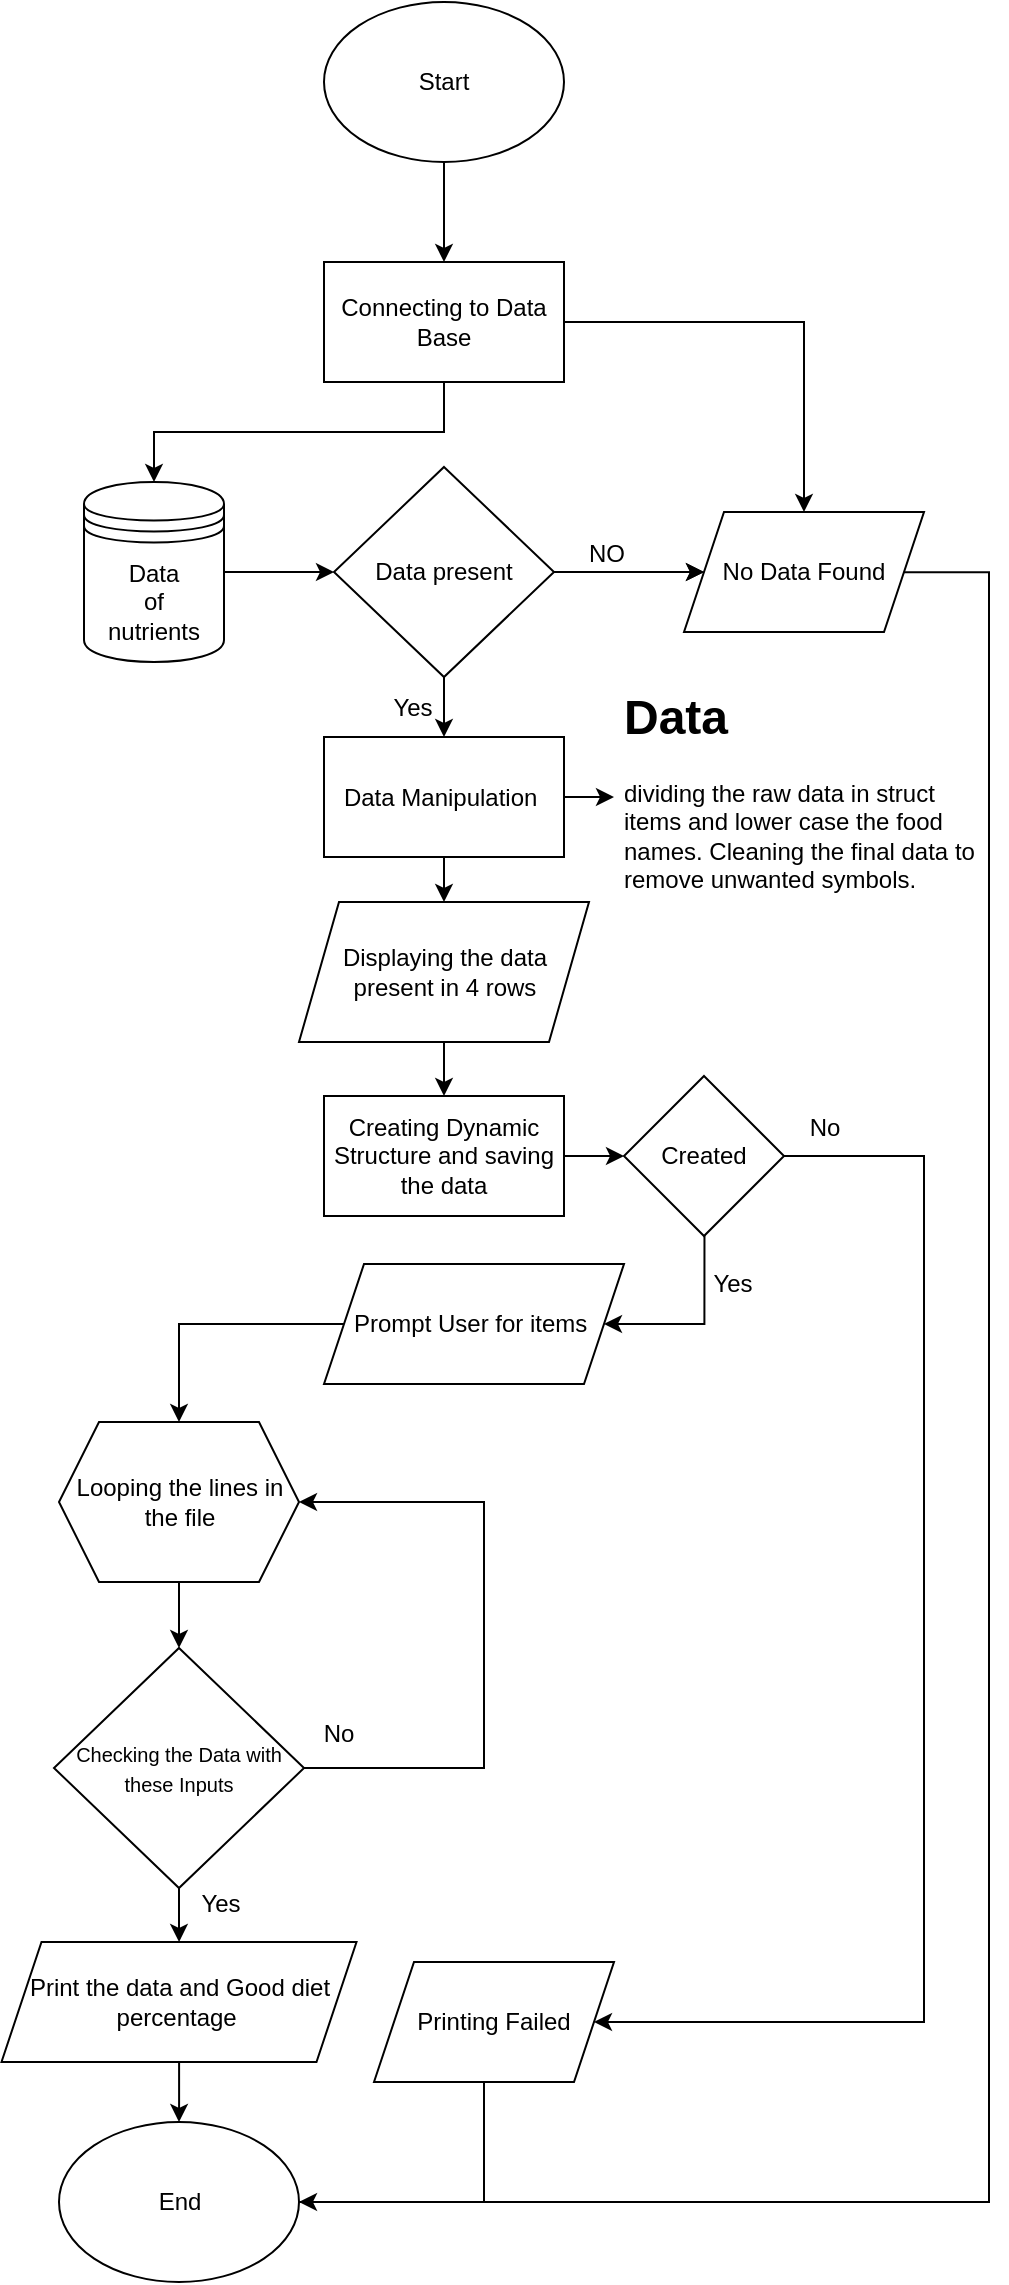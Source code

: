 <mxfile version="22.1.3" type="device">
  <diagram id="C5RBs43oDa-KdzZeNtuy" name="Page-1">
    <mxGraphModel dx="1200" dy="688" grid="1" gridSize="10" guides="1" tooltips="1" connect="1" arrows="1" fold="1" page="1" pageScale="1" pageWidth="827" pageHeight="1169" math="0" shadow="0">
      <root>
        <mxCell id="WIyWlLk6GJQsqaUBKTNV-0" />
        <mxCell id="WIyWlLk6GJQsqaUBKTNV-1" parent="WIyWlLk6GJQsqaUBKTNV-0" />
        <mxCell id="tDZ-pjSE96p1XbvlsOvi-8" style="edgeStyle=orthogonalEdgeStyle;rounded=0;orthogonalLoop=1;jettySize=auto;html=1;exitX=0.5;exitY=1;exitDx=0;exitDy=0;" parent="WIyWlLk6GJQsqaUBKTNV-1" source="tDZ-pjSE96p1XbvlsOvi-1" target="tDZ-pjSE96p1XbvlsOvi-2" edge="1">
          <mxGeometry relative="1" as="geometry" />
        </mxCell>
        <mxCell id="tDZ-pjSE96p1XbvlsOvi-1" value="Start" style="ellipse;whiteSpace=wrap;html=1;" parent="WIyWlLk6GJQsqaUBKTNV-1" vertex="1">
          <mxGeometry x="330" y="10" width="120" height="80" as="geometry" />
        </mxCell>
        <mxCell id="tDZ-pjSE96p1XbvlsOvi-9" style="edgeStyle=orthogonalEdgeStyle;rounded=0;orthogonalLoop=1;jettySize=auto;html=1;exitX=0.5;exitY=1;exitDx=0;exitDy=0;" parent="WIyWlLk6GJQsqaUBKTNV-1" source="tDZ-pjSE96p1XbvlsOvi-2" target="tDZ-pjSE96p1XbvlsOvi-3" edge="1">
          <mxGeometry relative="1" as="geometry" />
        </mxCell>
        <mxCell id="tDZ-pjSE96p1XbvlsOvi-26" style="edgeStyle=orthogonalEdgeStyle;rounded=0;orthogonalLoop=1;jettySize=auto;html=1;entryX=0.5;entryY=0;entryDx=0;entryDy=0;" parent="WIyWlLk6GJQsqaUBKTNV-1" source="tDZ-pjSE96p1XbvlsOvi-2" target="tDZ-pjSE96p1XbvlsOvi-14" edge="1">
          <mxGeometry relative="1" as="geometry" />
        </mxCell>
        <mxCell id="tDZ-pjSE96p1XbvlsOvi-2" value="Connecting to Data Base" style="rounded=0;whiteSpace=wrap;html=1;" parent="WIyWlLk6GJQsqaUBKTNV-1" vertex="1">
          <mxGeometry x="330" y="140" width="120" height="60" as="geometry" />
        </mxCell>
        <mxCell id="tDZ-pjSE96p1XbvlsOvi-11" style="edgeStyle=orthogonalEdgeStyle;rounded=0;orthogonalLoop=1;jettySize=auto;html=1;entryX=0;entryY=0.5;entryDx=0;entryDy=0;" parent="WIyWlLk6GJQsqaUBKTNV-1" source="tDZ-pjSE96p1XbvlsOvi-3" target="tDZ-pjSE96p1XbvlsOvi-6" edge="1">
          <mxGeometry relative="1" as="geometry" />
        </mxCell>
        <mxCell id="tDZ-pjSE96p1XbvlsOvi-3" value="Data&lt;br&gt;of&lt;br&gt;nutrients" style="shape=datastore;whiteSpace=wrap;html=1;" parent="WIyWlLk6GJQsqaUBKTNV-1" vertex="1">
          <mxGeometry x="210" y="250" width="70" height="90" as="geometry" />
        </mxCell>
        <mxCell id="tDZ-pjSE96p1XbvlsOvi-12" style="edgeStyle=orthogonalEdgeStyle;rounded=0;orthogonalLoop=1;jettySize=auto;html=1;" parent="WIyWlLk6GJQsqaUBKTNV-1" source="tDZ-pjSE96p1XbvlsOvi-6" target="tDZ-pjSE96p1XbvlsOvi-28" edge="1">
          <mxGeometry relative="1" as="geometry">
            <mxPoint x="390" y="420" as="targetPoint" />
          </mxGeometry>
        </mxCell>
        <mxCell id="tDZ-pjSE96p1XbvlsOvi-13" style="edgeStyle=orthogonalEdgeStyle;rounded=0;orthogonalLoop=1;jettySize=auto;html=1;" parent="WIyWlLk6GJQsqaUBKTNV-1" source="tDZ-pjSE96p1XbvlsOvi-6" edge="1">
          <mxGeometry relative="1" as="geometry">
            <mxPoint x="520" y="295.0" as="targetPoint" />
          </mxGeometry>
        </mxCell>
        <mxCell id="tDZ-pjSE96p1XbvlsOvi-23" value="" style="edgeStyle=orthogonalEdgeStyle;rounded=0;orthogonalLoop=1;jettySize=auto;html=1;" parent="WIyWlLk6GJQsqaUBKTNV-1" source="tDZ-pjSE96p1XbvlsOvi-6" target="tDZ-pjSE96p1XbvlsOvi-14" edge="1">
          <mxGeometry relative="1" as="geometry" />
        </mxCell>
        <mxCell id="tDZ-pjSE96p1XbvlsOvi-6" value="Data present" style="rhombus;whiteSpace=wrap;html=1;" parent="WIyWlLk6GJQsqaUBKTNV-1" vertex="1">
          <mxGeometry x="335" y="242.5" width="110" height="105" as="geometry" />
        </mxCell>
        <mxCell id="tDZ-pjSE96p1XbvlsOvi-27" style="edgeStyle=orthogonalEdgeStyle;rounded=0;orthogonalLoop=1;jettySize=auto;html=1;entryX=1;entryY=0.5;entryDx=0;entryDy=0;" parent="WIyWlLk6GJQsqaUBKTNV-1" edge="1">
          <mxGeometry relative="1" as="geometry">
            <Array as="points">
              <mxPoint x="662.5" y="295" />
              <mxPoint x="662.5" y="1110" />
            </Array>
            <mxPoint x="572.47" y="295.091" as="sourcePoint" />
            <mxPoint x="270.0" y="1110" as="targetPoint" />
          </mxGeometry>
        </mxCell>
        <mxCell id="tDZ-pjSE96p1XbvlsOvi-14" value="No Data Found" style="shape=parallelogram;perimeter=parallelogramPerimeter;whiteSpace=wrap;html=1;fixedSize=1;" parent="WIyWlLk6GJQsqaUBKTNV-1" vertex="1">
          <mxGeometry x="510" y="265" width="120" height="60" as="geometry" />
        </mxCell>
        <mxCell id="tDZ-pjSE96p1XbvlsOvi-15" value="End" style="ellipse;whiteSpace=wrap;html=1;" parent="WIyWlLk6GJQsqaUBKTNV-1" vertex="1">
          <mxGeometry x="197.5" y="1070" width="120" height="80" as="geometry" />
        </mxCell>
        <mxCell id="tDZ-pjSE96p1XbvlsOvi-20" value="Displaying the data present in 4 rows" style="shape=parallelogram;perimeter=parallelogramPerimeter;whiteSpace=wrap;html=1;fixedSize=1;" parent="WIyWlLk6GJQsqaUBKTNV-1" vertex="1">
          <mxGeometry x="317.5" y="460" width="145" height="70" as="geometry" />
        </mxCell>
        <mxCell id="tDZ-pjSE96p1XbvlsOvi-24" value="NO" style="text;html=1;align=center;verticalAlign=middle;resizable=0;points=[];autosize=1;strokeColor=none;fillColor=none;" parent="WIyWlLk6GJQsqaUBKTNV-1" vertex="1">
          <mxGeometry x="451" y="271" width="40" height="30" as="geometry" />
        </mxCell>
        <mxCell id="tDZ-pjSE96p1XbvlsOvi-25" value="Yes" style="text;html=1;align=center;verticalAlign=middle;resizable=0;points=[];autosize=1;strokeColor=none;fillColor=none;" parent="WIyWlLk6GJQsqaUBKTNV-1" vertex="1">
          <mxGeometry x="354" y="347.5" width="40" height="30" as="geometry" />
        </mxCell>
        <mxCell id="tDZ-pjSE96p1XbvlsOvi-29" style="edgeStyle=orthogonalEdgeStyle;rounded=0;orthogonalLoop=1;jettySize=auto;html=1;" parent="WIyWlLk6GJQsqaUBKTNV-1" source="tDZ-pjSE96p1XbvlsOvi-28" target="tDZ-pjSE96p1XbvlsOvi-20" edge="1">
          <mxGeometry relative="1" as="geometry" />
        </mxCell>
        <mxCell id="tDZ-pjSE96p1XbvlsOvi-31" style="edgeStyle=orthogonalEdgeStyle;rounded=0;orthogonalLoop=1;jettySize=auto;html=1;" parent="WIyWlLk6GJQsqaUBKTNV-1" source="tDZ-pjSE96p1XbvlsOvi-28" target="tDZ-pjSE96p1XbvlsOvi-30" edge="1">
          <mxGeometry relative="1" as="geometry" />
        </mxCell>
        <mxCell id="tDZ-pjSE96p1XbvlsOvi-28" value="Data Manipulation&amp;nbsp;" style="rounded=0;whiteSpace=wrap;html=1;" parent="WIyWlLk6GJQsqaUBKTNV-1" vertex="1">
          <mxGeometry x="330" y="377.5" width="120" height="60" as="geometry" />
        </mxCell>
        <mxCell id="tDZ-pjSE96p1XbvlsOvi-30" value="&lt;h1&gt;Data&lt;/h1&gt;&lt;div&gt;dividing the raw data in struct items and lower case the food names. Cleaning the final data to remove unwanted symbols.&lt;/div&gt;" style="text;html=1;strokeColor=none;fillColor=none;spacing=5;spacingTop=-20;whiteSpace=wrap;overflow=hidden;rounded=0;" parent="WIyWlLk6GJQsqaUBKTNV-1" vertex="1">
          <mxGeometry x="475" y="347.5" width="190" height="120" as="geometry" />
        </mxCell>
        <mxCell id="cUkEmSrgfUB7hD1kEosT-25" style="edgeStyle=orthogonalEdgeStyle;rounded=0;orthogonalLoop=1;jettySize=auto;html=1;" edge="1" parent="WIyWlLk6GJQsqaUBKTNV-1" source="cUkEmSrgfUB7hD1kEosT-3" target="cUkEmSrgfUB7hD1kEosT-24">
          <mxGeometry relative="1" as="geometry" />
        </mxCell>
        <mxCell id="cUkEmSrgfUB7hD1kEosT-3" value="Prompt User for items&amp;nbsp;" style="shape=parallelogram;perimeter=parallelogramPerimeter;whiteSpace=wrap;html=1;fixedSize=1;" vertex="1" parent="WIyWlLk6GJQsqaUBKTNV-1">
          <mxGeometry x="330" y="641" width="150" height="60" as="geometry" />
        </mxCell>
        <mxCell id="cUkEmSrgfUB7hD1kEosT-6" style="edgeStyle=orthogonalEdgeStyle;rounded=0;orthogonalLoop=1;jettySize=auto;html=1;entryX=0.5;entryY=0;entryDx=0;entryDy=0;" edge="1" parent="WIyWlLk6GJQsqaUBKTNV-1" source="tDZ-pjSE96p1XbvlsOvi-20" target="cUkEmSrgfUB7hD1kEosT-10">
          <mxGeometry relative="1" as="geometry" />
        </mxCell>
        <mxCell id="cUkEmSrgfUB7hD1kEosT-29" style="edgeStyle=orthogonalEdgeStyle;rounded=0;orthogonalLoop=1;jettySize=auto;html=1;entryX=0;entryY=0.5;entryDx=0;entryDy=0;" edge="1" parent="WIyWlLk6GJQsqaUBKTNV-1" source="cUkEmSrgfUB7hD1kEosT-10" target="cUkEmSrgfUB7hD1kEosT-30">
          <mxGeometry relative="1" as="geometry">
            <mxPoint x="480" y="587" as="targetPoint" />
          </mxGeometry>
        </mxCell>
        <mxCell id="cUkEmSrgfUB7hD1kEosT-10" value="Creating Dynamic Structure and saving the data" style="rounded=0;whiteSpace=wrap;html=1;" vertex="1" parent="WIyWlLk6GJQsqaUBKTNV-1">
          <mxGeometry x="330" y="557" width="120" height="60" as="geometry" />
        </mxCell>
        <mxCell id="cUkEmSrgfUB7hD1kEosT-17" style="edgeStyle=orthogonalEdgeStyle;rounded=0;orthogonalLoop=1;jettySize=auto;html=1;exitX=0.5;exitY=1;exitDx=0;exitDy=0;" edge="1" parent="WIyWlLk6GJQsqaUBKTNV-1" source="cUkEmSrgfUB7hD1kEosT-12" target="cUkEmSrgfUB7hD1kEosT-16">
          <mxGeometry relative="1" as="geometry" />
        </mxCell>
        <mxCell id="cUkEmSrgfUB7hD1kEosT-27" style="edgeStyle=orthogonalEdgeStyle;rounded=0;orthogonalLoop=1;jettySize=auto;html=1;entryX=1;entryY=0.5;entryDx=0;entryDy=0;" edge="1" parent="WIyWlLk6GJQsqaUBKTNV-1" source="cUkEmSrgfUB7hD1kEosT-12" target="cUkEmSrgfUB7hD1kEosT-24">
          <mxGeometry relative="1" as="geometry">
            <mxPoint x="420" y="740" as="targetPoint" />
            <Array as="points">
              <mxPoint x="410" y="893" />
              <mxPoint x="410" y="760" />
            </Array>
          </mxGeometry>
        </mxCell>
        <mxCell id="cUkEmSrgfUB7hD1kEosT-12" value="&lt;font style=&quot;font-size: 10px;&quot;&gt;Checking the Data with these Inputs&lt;/font&gt;" style="rhombus;whiteSpace=wrap;html=1;" vertex="1" parent="WIyWlLk6GJQsqaUBKTNV-1">
          <mxGeometry x="195" y="833" width="125" height="120" as="geometry" />
        </mxCell>
        <mxCell id="cUkEmSrgfUB7hD1kEosT-21" style="edgeStyle=orthogonalEdgeStyle;rounded=0;orthogonalLoop=1;jettySize=auto;html=1;entryX=0.5;entryY=0;entryDx=0;entryDy=0;" edge="1" parent="WIyWlLk6GJQsqaUBKTNV-1" source="cUkEmSrgfUB7hD1kEosT-16" target="tDZ-pjSE96p1XbvlsOvi-15">
          <mxGeometry relative="1" as="geometry" />
        </mxCell>
        <mxCell id="cUkEmSrgfUB7hD1kEosT-16" value="Print the data and Good diet percentage&amp;nbsp;" style="shape=parallelogram;perimeter=parallelogramPerimeter;whiteSpace=wrap;html=1;fixedSize=1;" vertex="1" parent="WIyWlLk6GJQsqaUBKTNV-1">
          <mxGeometry x="168.75" y="980" width="177.5" height="60" as="geometry" />
        </mxCell>
        <mxCell id="cUkEmSrgfUB7hD1kEosT-18" value="Yes" style="text;html=1;align=center;verticalAlign=middle;resizable=0;points=[];autosize=1;strokeColor=none;fillColor=none;" vertex="1" parent="WIyWlLk6GJQsqaUBKTNV-1">
          <mxGeometry x="258" y="946" width="40" height="30" as="geometry" />
        </mxCell>
        <mxCell id="cUkEmSrgfUB7hD1kEosT-26" style="edgeStyle=orthogonalEdgeStyle;rounded=0;orthogonalLoop=1;jettySize=auto;html=1;" edge="1" parent="WIyWlLk6GJQsqaUBKTNV-1" source="cUkEmSrgfUB7hD1kEosT-24" target="cUkEmSrgfUB7hD1kEosT-12">
          <mxGeometry relative="1" as="geometry" />
        </mxCell>
        <mxCell id="cUkEmSrgfUB7hD1kEosT-24" value="Looping the lines in the file" style="shape=hexagon;perimeter=hexagonPerimeter2;whiteSpace=wrap;html=1;fixedSize=1;" vertex="1" parent="WIyWlLk6GJQsqaUBKTNV-1">
          <mxGeometry x="197.5" y="720" width="120" height="80" as="geometry" />
        </mxCell>
        <mxCell id="cUkEmSrgfUB7hD1kEosT-28" value="No" style="text;html=1;align=center;verticalAlign=middle;resizable=0;points=[];autosize=1;strokeColor=none;fillColor=none;" vertex="1" parent="WIyWlLk6GJQsqaUBKTNV-1">
          <mxGeometry x="317" y="861" width="40" height="30" as="geometry" />
        </mxCell>
        <mxCell id="cUkEmSrgfUB7hD1kEosT-32" style="edgeStyle=orthogonalEdgeStyle;rounded=0;orthogonalLoop=1;jettySize=auto;html=1;entryX=1;entryY=0.5;entryDx=0;entryDy=0;exitX=0.503;exitY=0.98;exitDx=0;exitDy=0;exitPerimeter=0;" edge="1" parent="WIyWlLk6GJQsqaUBKTNV-1" source="cUkEmSrgfUB7hD1kEosT-30" target="cUkEmSrgfUB7hD1kEosT-3">
          <mxGeometry relative="1" as="geometry">
            <Array as="points">
              <mxPoint x="520" y="671" />
            </Array>
          </mxGeometry>
        </mxCell>
        <mxCell id="cUkEmSrgfUB7hD1kEosT-34" style="edgeStyle=orthogonalEdgeStyle;rounded=0;orthogonalLoop=1;jettySize=auto;html=1;entryX=1;entryY=0.5;entryDx=0;entryDy=0;" edge="1" parent="WIyWlLk6GJQsqaUBKTNV-1" source="cUkEmSrgfUB7hD1kEosT-30" target="cUkEmSrgfUB7hD1kEosT-35">
          <mxGeometry relative="1" as="geometry">
            <mxPoint x="630" y="1030" as="targetPoint" />
            <Array as="points">
              <mxPoint x="630" y="587" />
              <mxPoint x="630" y="1020" />
            </Array>
          </mxGeometry>
        </mxCell>
        <mxCell id="cUkEmSrgfUB7hD1kEosT-30" value="Created" style="rhombus;whiteSpace=wrap;html=1;" vertex="1" parent="WIyWlLk6GJQsqaUBKTNV-1">
          <mxGeometry x="480" y="547" width="80" height="80" as="geometry" />
        </mxCell>
        <mxCell id="cUkEmSrgfUB7hD1kEosT-33" value="Yes" style="text;html=1;align=center;verticalAlign=middle;resizable=0;points=[];autosize=1;strokeColor=none;fillColor=none;" vertex="1" parent="WIyWlLk6GJQsqaUBKTNV-1">
          <mxGeometry x="514" y="636" width="40" height="30" as="geometry" />
        </mxCell>
        <mxCell id="cUkEmSrgfUB7hD1kEosT-37" style="edgeStyle=orthogonalEdgeStyle;rounded=0;orthogonalLoop=1;jettySize=auto;html=1;entryX=1;entryY=0.5;entryDx=0;entryDy=0;" edge="1" parent="WIyWlLk6GJQsqaUBKTNV-1" source="cUkEmSrgfUB7hD1kEosT-35" target="tDZ-pjSE96p1XbvlsOvi-15">
          <mxGeometry relative="1" as="geometry">
            <Array as="points">
              <mxPoint x="410" y="1110" />
            </Array>
          </mxGeometry>
        </mxCell>
        <mxCell id="cUkEmSrgfUB7hD1kEosT-35" value="Printing Failed" style="shape=parallelogram;perimeter=parallelogramPerimeter;whiteSpace=wrap;html=1;fixedSize=1;" vertex="1" parent="WIyWlLk6GJQsqaUBKTNV-1">
          <mxGeometry x="355" y="990" width="120" height="60" as="geometry" />
        </mxCell>
        <mxCell id="cUkEmSrgfUB7hD1kEosT-38" value="No" style="text;html=1;align=center;verticalAlign=middle;resizable=0;points=[];autosize=1;strokeColor=none;fillColor=none;" vertex="1" parent="WIyWlLk6GJQsqaUBKTNV-1">
          <mxGeometry x="560" y="558" width="40" height="30" as="geometry" />
        </mxCell>
      </root>
    </mxGraphModel>
  </diagram>
</mxfile>
